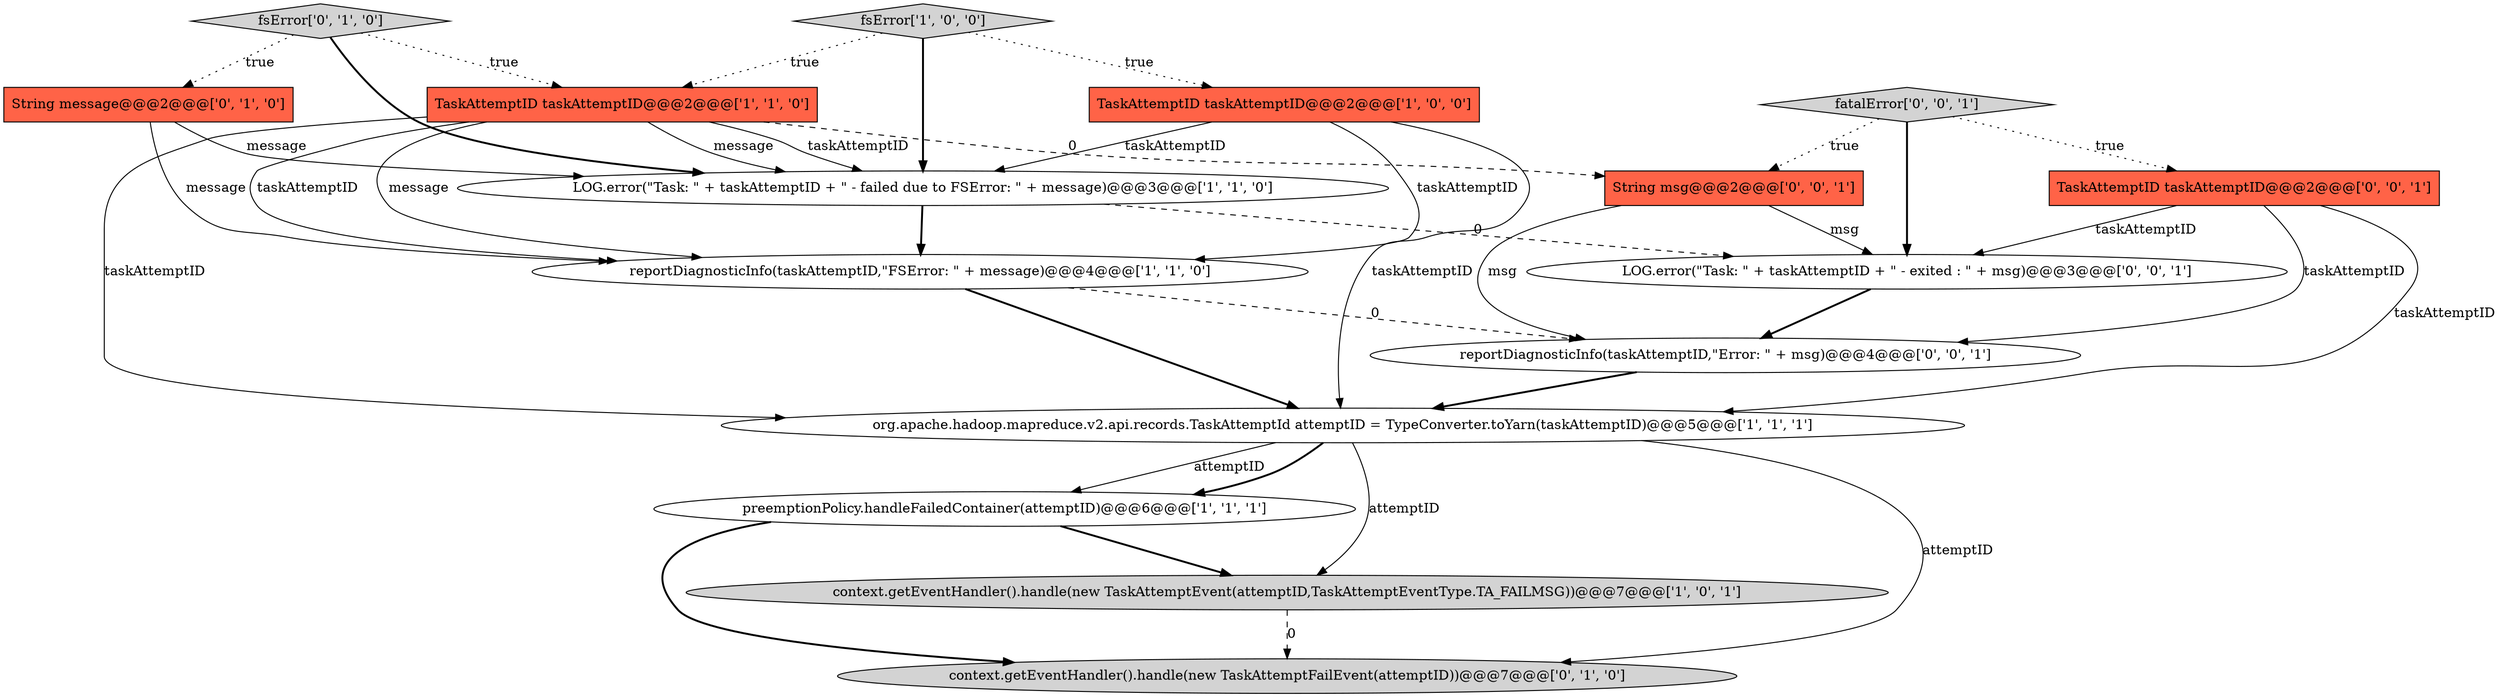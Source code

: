 digraph {
0 [style = filled, label = "context.getEventHandler().handle(new TaskAttemptEvent(attemptID,TaskAttemptEventType.TA_FAILMSG))@@@7@@@['1', '0', '1']", fillcolor = lightgray, shape = ellipse image = "AAA0AAABBB1BBB"];
8 [style = filled, label = "String message@@@2@@@['0', '1', '0']", fillcolor = tomato, shape = box image = "AAA0AAABBB2BBB"];
4 [style = filled, label = "fsError['1', '0', '0']", fillcolor = lightgray, shape = diamond image = "AAA0AAABBB1BBB"];
7 [style = filled, label = "reportDiagnosticInfo(taskAttemptID,\"FSError: \" + message)@@@4@@@['1', '1', '0']", fillcolor = white, shape = ellipse image = "AAA0AAABBB1BBB"];
2 [style = filled, label = "TaskAttemptID taskAttemptID@@@2@@@['1', '0', '0']", fillcolor = tomato, shape = box image = "AAA0AAABBB1BBB"];
13 [style = filled, label = "LOG.error(\"Task: \" + taskAttemptID + \" - exited : \" + msg)@@@3@@@['0', '0', '1']", fillcolor = white, shape = ellipse image = "AAA0AAABBB3BBB"];
11 [style = filled, label = "TaskAttemptID taskAttemptID@@@2@@@['0', '0', '1']", fillcolor = tomato, shape = box image = "AAA0AAABBB3BBB"];
9 [style = filled, label = "context.getEventHandler().handle(new TaskAttemptFailEvent(attemptID))@@@7@@@['0', '1', '0']", fillcolor = lightgray, shape = ellipse image = "AAA1AAABBB2BBB"];
5 [style = filled, label = "preemptionPolicy.handleFailedContainer(attemptID)@@@6@@@['1', '1', '1']", fillcolor = white, shape = ellipse image = "AAA0AAABBB1BBB"];
10 [style = filled, label = "fsError['0', '1', '0']", fillcolor = lightgray, shape = diamond image = "AAA0AAABBB2BBB"];
14 [style = filled, label = "reportDiagnosticInfo(taskAttemptID,\"Error: \" + msg)@@@4@@@['0', '0', '1']", fillcolor = white, shape = ellipse image = "AAA0AAABBB3BBB"];
1 [style = filled, label = "org.apache.hadoop.mapreduce.v2.api.records.TaskAttemptId attemptID = TypeConverter.toYarn(taskAttemptID)@@@5@@@['1', '1', '1']", fillcolor = white, shape = ellipse image = "AAA0AAABBB1BBB"];
15 [style = filled, label = "String msg@@@2@@@['0', '0', '1']", fillcolor = tomato, shape = box image = "AAA0AAABBB3BBB"];
12 [style = filled, label = "fatalError['0', '0', '1']", fillcolor = lightgray, shape = diamond image = "AAA0AAABBB3BBB"];
3 [style = filled, label = "LOG.error(\"Task: \" + taskAttemptID + \" - failed due to FSError: \" + message)@@@3@@@['1', '1', '0']", fillcolor = white, shape = ellipse image = "AAA0AAABBB1BBB"];
6 [style = filled, label = "TaskAttemptID taskAttemptID@@@2@@@['1', '1', '0']", fillcolor = tomato, shape = box image = "AAA0AAABBB1BBB"];
1->0 [style = solid, label="attemptID"];
6->3 [style = solid, label="message"];
8->7 [style = solid, label="message"];
8->3 [style = solid, label="message"];
1->9 [style = solid, label="attemptID"];
6->7 [style = solid, label="taskAttemptID"];
11->13 [style = solid, label="taskAttemptID"];
1->5 [style = solid, label="attemptID"];
12->11 [style = dotted, label="true"];
15->14 [style = solid, label="msg"];
12->15 [style = dotted, label="true"];
2->1 [style = solid, label="taskAttemptID"];
11->14 [style = solid, label="taskAttemptID"];
5->9 [style = bold, label=""];
3->7 [style = bold, label=""];
3->13 [style = dashed, label="0"];
10->3 [style = bold, label=""];
12->13 [style = bold, label=""];
14->1 [style = bold, label=""];
5->0 [style = bold, label=""];
6->1 [style = solid, label="taskAttemptID"];
2->7 [style = solid, label="taskAttemptID"];
10->8 [style = dotted, label="true"];
0->9 [style = dashed, label="0"];
2->3 [style = solid, label="taskAttemptID"];
15->13 [style = solid, label="msg"];
10->6 [style = dotted, label="true"];
6->15 [style = dashed, label="0"];
6->3 [style = solid, label="taskAttemptID"];
7->14 [style = dashed, label="0"];
7->1 [style = bold, label=""];
11->1 [style = solid, label="taskAttemptID"];
13->14 [style = bold, label=""];
4->6 [style = dotted, label="true"];
4->3 [style = bold, label=""];
6->7 [style = solid, label="message"];
4->2 [style = dotted, label="true"];
1->5 [style = bold, label=""];
}
